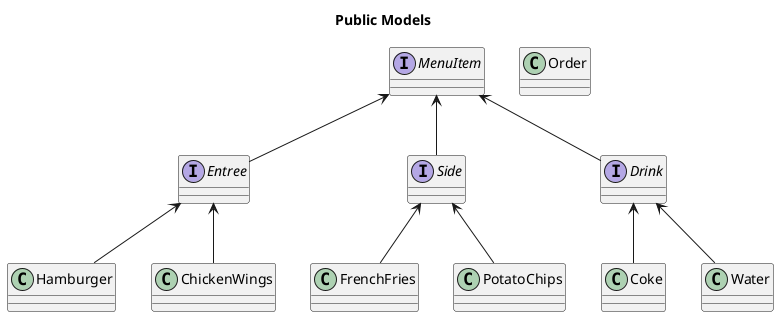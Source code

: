 @startuml
'https://plantuml.com/class-diagram


title Public Models

Interface MenuItem
Interface Entree
Interface Side
Interface Drink

Class Hamburger
Class ChickenWings
Class FrenchFries
Class PotatoChips
Class Coke
Class Water


MenuItem <-- Entree
MenuItem <-- Side
MenuItem <-- Drink


Entree <-- Hamburger
Entree <--ChickenWings
Side <-- FrenchFries
Side <-- PotatoChips
Drink <-- Coke
Drink <-- Water

'DynamoDbTable holds each menu item as a key/value map pair with
'the key being the MenuItem and the value being the specific price

Class Order

'newpage
'
'Class CreateOrderRequest {
'-Order
'-customerId
'}
'
'
'Class OrderDao {
'- DynamoDbMapper
'createOrder(Order)
'getOrder(orderId)
'updateOrder(orderId, Order)
'deleteOrder(orderId)
'}
'
'
'newpage
'title activities
'
'Class CreateOrderActivity{
'-MenuItem
'}









'abstract class AbstractList
'abstract AbstractCollection
'interface List
'interface Collection
'
'List <|-- AbstractList
'Collection <|-- AbstractCollection
'
'Collection <|- List
'AbstractCollection <|- AbstractList
'AbstractList <|-- ArrayList
'
'class ArrayList {
'Object[] elementData
'size()
'}
'
'enum TimeUnit {
'DAYS
'HOURS
'MINUTES
'}

@enduml